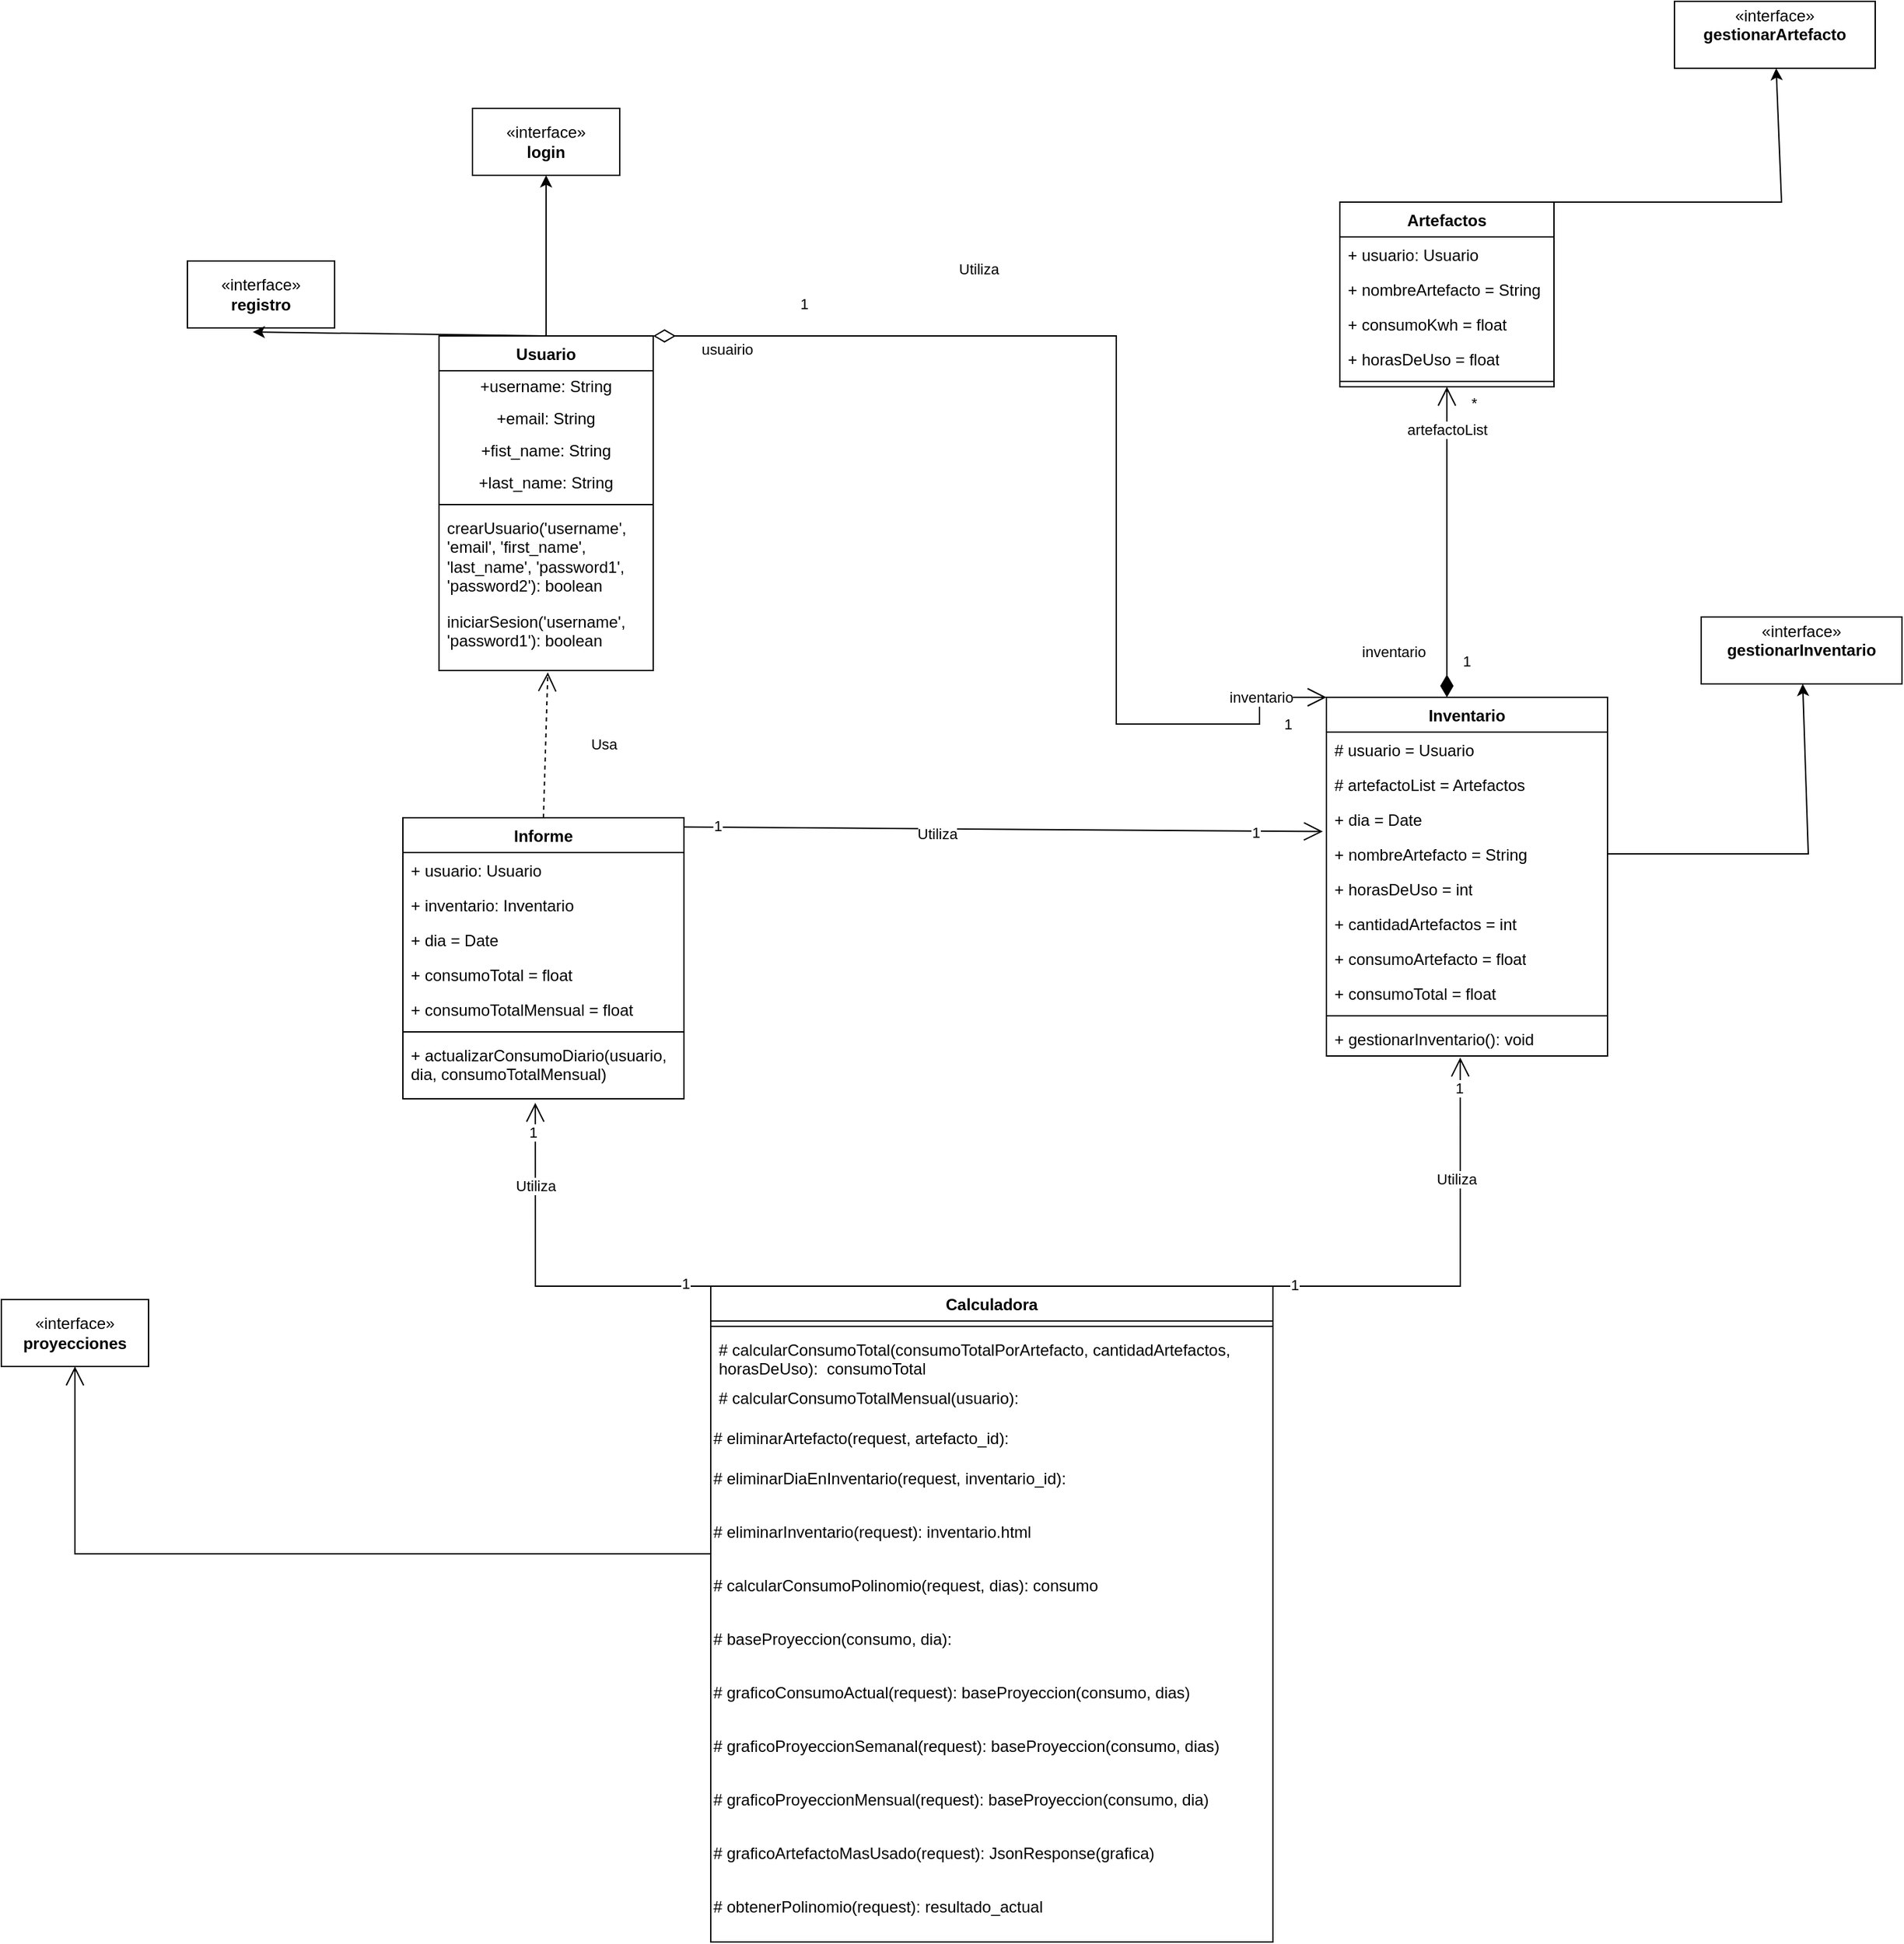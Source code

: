 <mxfile version="22.1.7" type="github">
  <diagram id="C5RBs43oDa-KdzZeNtuy" name="Page-1">
    <mxGraphModel dx="1406" dy="1884" grid="1" gridSize="10" guides="1" tooltips="1" connect="1" arrows="1" fold="1" page="1" pageScale="1" pageWidth="827" pageHeight="1169" math="0" shadow="0">
      <root>
        <mxCell id="WIyWlLk6GJQsqaUBKTNV-0" />
        <mxCell id="WIyWlLk6GJQsqaUBKTNV-1" parent="WIyWlLk6GJQsqaUBKTNV-0" />
        <mxCell id="BuklExtv01inBHuh72od-7" value="Usuario" style="swimlane;fontStyle=1;align=center;verticalAlign=top;childLayout=stackLayout;horizontal=1;startSize=26;horizontalStack=0;resizeParent=1;resizeParentMax=0;resizeLast=0;collapsible=1;marginBottom=0;whiteSpace=wrap;html=1;" parent="WIyWlLk6GJQsqaUBKTNV-1" vertex="1">
          <mxGeometry x="547" y="-670" width="160" height="250" as="geometry">
            <mxRectangle x="547" y="-670" width="90" height="30" as="alternateBounds" />
          </mxGeometry>
        </mxCell>
        <mxCell id="BuklExtv01inBHuh72od-1" value="+username: String" style="text;html=1;strokeColor=none;fillColor=none;align=center;verticalAlign=middle;spacingLeft=4;spacingRight=4;overflow=hidden;rotatable=0;points=[[0,0.5],[1,0.5]];portConstraint=eastwest;whiteSpace=wrap;" parent="BuklExtv01inBHuh72od-7" vertex="1">
          <mxGeometry y="26" width="160" height="24" as="geometry" />
        </mxCell>
        <mxCell id="BuklExtv01inBHuh72od-3" value="+email: String" style="text;html=1;strokeColor=none;fillColor=none;align=center;verticalAlign=middle;spacingLeft=4;spacingRight=4;overflow=hidden;rotatable=0;points=[[0,0.5],[1,0.5]];portConstraint=eastwest;whiteSpace=wrap;" parent="BuklExtv01inBHuh72od-7" vertex="1">
          <mxGeometry y="50" width="160" height="24" as="geometry" />
        </mxCell>
        <mxCell id="BuklExtv01inBHuh72od-4" value="+fist_name: String" style="text;html=1;strokeColor=none;fillColor=none;align=center;verticalAlign=middle;spacingLeft=4;spacingRight=4;overflow=hidden;rotatable=0;points=[[0,0.5],[1,0.5]];portConstraint=eastwest;whiteSpace=wrap;" parent="BuklExtv01inBHuh72od-7" vertex="1">
          <mxGeometry y="74" width="160" height="24" as="geometry" />
        </mxCell>
        <mxCell id="BuklExtv01inBHuh72od-5" value="+last_name: String" style="text;html=1;strokeColor=none;fillColor=none;align=center;verticalAlign=middle;spacingLeft=4;spacingRight=4;overflow=hidden;rotatable=0;points=[[0,0.5],[1,0.5]];portConstraint=eastwest;whiteSpace=wrap;" parent="BuklExtv01inBHuh72od-7" vertex="1">
          <mxGeometry y="98" width="160" height="24" as="geometry" />
        </mxCell>
        <mxCell id="BuklExtv01inBHuh72od-9" value="" style="line;strokeWidth=1;fillColor=none;align=left;verticalAlign=middle;spacingTop=-1;spacingLeft=3;spacingRight=3;rotatable=0;labelPosition=right;points=[];portConstraint=eastwest;strokeColor=inherit;" parent="BuklExtv01inBHuh72od-7" vertex="1">
          <mxGeometry y="122" width="160" height="8" as="geometry" />
        </mxCell>
        <mxCell id="BuklExtv01inBHuh72od-10" value="crearUsuario(&#39;username&#39;, &#39;email&#39;, &#39;first_name&#39;, &#39;last_name&#39;, &#39;password1&#39;, &#39;password2&#39;): boolean" style="text;strokeColor=none;fillColor=none;align=left;verticalAlign=top;spacingLeft=4;spacingRight=4;overflow=hidden;rotatable=0;points=[[0,0.5],[1,0.5]];portConstraint=eastwest;whiteSpace=wrap;html=1;" parent="BuklExtv01inBHuh72od-7" vertex="1">
          <mxGeometry y="130" width="160" height="70" as="geometry" />
        </mxCell>
        <mxCell id="BuklExtv01inBHuh72od-11" value="iniciarSesion(&#39;username&#39;, &#39;password1&#39;): boolean" style="text;strokeColor=none;fillColor=none;align=left;verticalAlign=top;spacingLeft=4;spacingRight=4;overflow=hidden;rotatable=0;points=[[0,0.5],[1,0.5]];portConstraint=eastwest;whiteSpace=wrap;html=1;" parent="BuklExtv01inBHuh72od-7" vertex="1">
          <mxGeometry y="200" width="160" height="50" as="geometry" />
        </mxCell>
        <mxCell id="BuklExtv01inBHuh72od-13" value="Inventario" style="swimlane;fontStyle=1;align=center;verticalAlign=top;childLayout=stackLayout;horizontal=1;startSize=26;horizontalStack=0;resizeParent=1;resizeParentMax=0;resizeLast=0;collapsible=1;marginBottom=0;whiteSpace=wrap;html=1;" parent="WIyWlLk6GJQsqaUBKTNV-1" vertex="1">
          <mxGeometry x="1210" y="-400" width="210" height="268" as="geometry">
            <mxRectangle x="1210" y="-400" width="100" height="30" as="alternateBounds" />
          </mxGeometry>
        </mxCell>
        <mxCell id="BuklExtv01inBHuh72od-14" value="# usuario = Usuario" style="text;strokeColor=none;fillColor=none;align=left;verticalAlign=top;spacingLeft=4;spacingRight=4;overflow=hidden;rotatable=0;points=[[0,0.5],[1,0.5]];portConstraint=eastwest;whiteSpace=wrap;html=1;" parent="BuklExtv01inBHuh72od-13" vertex="1">
          <mxGeometry y="26" width="210" height="26" as="geometry" />
        </mxCell>
        <mxCell id="BuklExtv01inBHuh72od-36" value="# artefactoList = Artefactos" style="text;strokeColor=none;fillColor=none;align=left;verticalAlign=top;spacingLeft=4;spacingRight=4;overflow=hidden;rotatable=0;points=[[0,0.5],[1,0.5]];portConstraint=eastwest;whiteSpace=wrap;html=1;" parent="BuklExtv01inBHuh72od-13" vertex="1">
          <mxGeometry y="52" width="210" height="26" as="geometry" />
        </mxCell>
        <mxCell id="BuklExtv01inBHuh72od-17" value="+ dia = Date" style="text;strokeColor=none;fillColor=none;align=left;verticalAlign=top;spacingLeft=4;spacingRight=4;overflow=hidden;rotatable=0;points=[[0,0.5],[1,0.5]];portConstraint=eastwest;whiteSpace=wrap;html=1;" parent="BuklExtv01inBHuh72od-13" vertex="1">
          <mxGeometry y="78" width="210" height="26" as="geometry" />
        </mxCell>
        <mxCell id="BuklExtv01inBHuh72od-18" value="+ nombreArtefacto = String" style="text;strokeColor=none;fillColor=none;align=left;verticalAlign=top;spacingLeft=4;spacingRight=4;overflow=hidden;rotatable=0;points=[[0,0.5],[1,0.5]];portConstraint=eastwest;whiteSpace=wrap;html=1;" parent="BuklExtv01inBHuh72od-13" vertex="1">
          <mxGeometry y="104" width="210" height="26" as="geometry" />
        </mxCell>
        <mxCell id="BuklExtv01inBHuh72od-19" value="+ horasDeUso = int" style="text;strokeColor=none;fillColor=none;align=left;verticalAlign=top;spacingLeft=4;spacingRight=4;overflow=hidden;rotatable=0;points=[[0,0.5],[1,0.5]];portConstraint=eastwest;whiteSpace=wrap;html=1;" parent="BuklExtv01inBHuh72od-13" vertex="1">
          <mxGeometry y="130" width="210" height="26" as="geometry" />
        </mxCell>
        <mxCell id="BuklExtv01inBHuh72od-20" value="+ cantidadArtefactos = int" style="text;strokeColor=none;fillColor=none;align=left;verticalAlign=top;spacingLeft=4;spacingRight=4;overflow=hidden;rotatable=0;points=[[0,0.5],[1,0.5]];portConstraint=eastwest;whiteSpace=wrap;html=1;" parent="BuklExtv01inBHuh72od-13" vertex="1">
          <mxGeometry y="156" width="210" height="26" as="geometry" />
        </mxCell>
        <mxCell id="BuklExtv01inBHuh72od-21" value="+&amp;nbsp;consumoArtefacto&amp;nbsp;&lt;span style=&quot;background-color: initial;&quot;&gt;= float&lt;/span&gt;" style="text;strokeColor=none;fillColor=none;align=left;verticalAlign=top;spacingLeft=4;spacingRight=4;overflow=hidden;rotatable=0;points=[[0,0.5],[1,0.5]];portConstraint=eastwest;whiteSpace=wrap;html=1;" parent="BuklExtv01inBHuh72od-13" vertex="1">
          <mxGeometry y="182" width="210" height="26" as="geometry" />
        </mxCell>
        <mxCell id="BuklExtv01inBHuh72od-22" value="+ consumoTotal = float" style="text;strokeColor=none;fillColor=none;align=left;verticalAlign=top;spacingLeft=4;spacingRight=4;overflow=hidden;rotatable=0;points=[[0,0.5],[1,0.5]];portConstraint=eastwest;whiteSpace=wrap;html=1;" parent="BuklExtv01inBHuh72od-13" vertex="1">
          <mxGeometry y="208" width="210" height="26" as="geometry" />
        </mxCell>
        <mxCell id="BuklExtv01inBHuh72od-15" value="" style="line;strokeWidth=1;fillColor=none;align=left;verticalAlign=middle;spacingTop=-1;spacingLeft=3;spacingRight=3;rotatable=0;labelPosition=right;points=[];portConstraint=eastwest;strokeColor=inherit;" parent="BuklExtv01inBHuh72od-13" vertex="1">
          <mxGeometry y="234" width="210" height="8" as="geometry" />
        </mxCell>
        <mxCell id="BuklExtv01inBHuh72od-26" value="+ gestionarInventario(): void" style="text;strokeColor=none;fillColor=none;align=left;verticalAlign=top;spacingLeft=4;spacingRight=4;overflow=hidden;rotatable=0;points=[[0,0.5],[1,0.5]];portConstraint=eastwest;whiteSpace=wrap;html=1;" parent="BuklExtv01inBHuh72od-13" vertex="1">
          <mxGeometry y="242" width="210" height="26" as="geometry" />
        </mxCell>
        <mxCell id="BuklExtv01inBHuh72od-32" value="Informe" style="swimlane;fontStyle=1;align=center;verticalAlign=top;childLayout=stackLayout;horizontal=1;startSize=26;horizontalStack=0;resizeParent=1;resizeParentMax=0;resizeLast=0;collapsible=1;marginBottom=0;whiteSpace=wrap;html=1;" parent="WIyWlLk6GJQsqaUBKTNV-1" vertex="1">
          <mxGeometry x="520" y="-310" width="210" height="210" as="geometry">
            <mxRectangle x="890" y="-80" width="80" height="30" as="alternateBounds" />
          </mxGeometry>
        </mxCell>
        <mxCell id="BuklExtv01inBHuh72od-42" value="+ usuario: Usuario" style="text;strokeColor=none;fillColor=none;align=left;verticalAlign=top;spacingLeft=4;spacingRight=4;overflow=hidden;rotatable=0;points=[[0,0.5],[1,0.5]];portConstraint=eastwest;whiteSpace=wrap;html=1;" parent="BuklExtv01inBHuh72od-32" vertex="1">
          <mxGeometry y="26" width="210" height="26" as="geometry" />
        </mxCell>
        <mxCell id="BuklExtv01inBHuh72od-43" value="+ inventario: Inventario" style="text;strokeColor=none;fillColor=none;align=left;verticalAlign=top;spacingLeft=4;spacingRight=4;overflow=hidden;rotatable=0;points=[[0,0.5],[1,0.5]];portConstraint=eastwest;whiteSpace=wrap;html=1;" parent="BuklExtv01inBHuh72od-32" vertex="1">
          <mxGeometry y="52" width="210" height="26" as="geometry" />
        </mxCell>
        <mxCell id="BuklExtv01inBHuh72od-45" value="+ dia = Date" style="text;strokeColor=none;fillColor=none;align=left;verticalAlign=top;spacingLeft=4;spacingRight=4;overflow=hidden;rotatable=0;points=[[0,0.5],[1,0.5]];portConstraint=eastwest;whiteSpace=wrap;html=1;" parent="BuklExtv01inBHuh72od-32" vertex="1">
          <mxGeometry y="78" width="210" height="26" as="geometry" />
        </mxCell>
        <mxCell id="BuklExtv01inBHuh72od-46" value="+ consumoTotal = float" style="text;strokeColor=none;fillColor=none;align=left;verticalAlign=top;spacingLeft=4;spacingRight=4;overflow=hidden;rotatable=0;points=[[0,0.5],[1,0.5]];portConstraint=eastwest;whiteSpace=wrap;html=1;" parent="BuklExtv01inBHuh72od-32" vertex="1">
          <mxGeometry y="104" width="210" height="26" as="geometry" />
        </mxCell>
        <mxCell id="BuklExtv01inBHuh72od-54" value="+ consumoTotalMensual = float" style="text;strokeColor=none;fillColor=none;align=left;verticalAlign=top;spacingLeft=4;spacingRight=4;overflow=hidden;rotatable=0;points=[[0,0.5],[1,0.5]];portConstraint=eastwest;whiteSpace=wrap;html=1;" parent="BuklExtv01inBHuh72od-32" vertex="1">
          <mxGeometry y="130" width="210" height="26" as="geometry" />
        </mxCell>
        <mxCell id="BuklExtv01inBHuh72od-34" value="" style="line;strokeWidth=1;fillColor=none;align=left;verticalAlign=middle;spacingTop=-1;spacingLeft=3;spacingRight=3;rotatable=0;labelPosition=right;points=[];portConstraint=eastwest;strokeColor=inherit;" parent="BuklExtv01inBHuh72od-32" vertex="1">
          <mxGeometry y="156" width="210" height="8" as="geometry" />
        </mxCell>
        <mxCell id="BuklExtv01inBHuh72od-35" value="+ actualizarConsumoDiario(usuario, dia, consumoTotalMensual)" style="text;strokeColor=none;fillColor=none;align=left;verticalAlign=top;spacingLeft=4;spacingRight=4;overflow=hidden;rotatable=0;points=[[0,0.5],[1,0.5]];portConstraint=eastwest;whiteSpace=wrap;html=1;" parent="BuklExtv01inBHuh72od-32" vertex="1">
          <mxGeometry y="164" width="210" height="46" as="geometry" />
        </mxCell>
        <mxCell id="BuklExtv01inBHuh72od-56" value="Calculadora" style="swimlane;fontStyle=1;align=center;verticalAlign=top;childLayout=stackLayout;horizontal=1;startSize=26;horizontalStack=0;resizeParent=1;resizeParentMax=0;resizeLast=0;collapsible=1;marginBottom=0;whiteSpace=wrap;html=1;" parent="WIyWlLk6GJQsqaUBKTNV-1" vertex="1">
          <mxGeometry x="750" y="40" width="420" height="490" as="geometry" />
        </mxCell>
        <mxCell id="BuklExtv01inBHuh72od-58" value="" style="line;strokeWidth=1;fillColor=none;align=left;verticalAlign=middle;spacingTop=-1;spacingLeft=3;spacingRight=3;rotatable=0;labelPosition=right;points=[];portConstraint=eastwest;strokeColor=inherit;" parent="BuklExtv01inBHuh72od-56" vertex="1">
          <mxGeometry y="26" width="420" height="8" as="geometry" />
        </mxCell>
        <mxCell id="BuklExtv01inBHuh72od-59" value="# calcularConsumoTotal(consumoTotalPorArtefacto, cantidadArtefactos, horasDeUso):&amp;nbsp; consumoTotal" style="text;strokeColor=none;fillColor=none;align=left;verticalAlign=top;spacingLeft=4;spacingRight=4;overflow=hidden;rotatable=0;points=[[0,0.5],[1,0.5]];portConstraint=eastwest;whiteSpace=wrap;html=1;" parent="BuklExtv01inBHuh72od-56" vertex="1">
          <mxGeometry y="34" width="420" height="36" as="geometry" />
        </mxCell>
        <mxCell id="BuklExtv01inBHuh72od-62" value="# calcularConsumoTotalMensual(usuario):" style="text;strokeColor=none;fillColor=none;align=left;verticalAlign=top;spacingLeft=4;spacingRight=4;overflow=hidden;rotatable=0;points=[[0,0.5],[1,0.5]];portConstraint=eastwest;whiteSpace=wrap;html=1;" parent="BuklExtv01inBHuh72od-56" vertex="1">
          <mxGeometry y="70" width="420" height="30" as="geometry" />
        </mxCell>
        <mxCell id="BuklExtv01inBHuh72od-63" value="# eliminarArtefacto(request, artefacto_id):" style="text;whiteSpace=wrap;" parent="BuklExtv01inBHuh72od-56" vertex="1">
          <mxGeometry y="100" width="420" height="30" as="geometry" />
        </mxCell>
        <mxCell id="BuklExtv01inBHuh72od-64" value="# eliminarDiaEnInventario(request, inventario_id):" style="text;whiteSpace=wrap;" parent="BuklExtv01inBHuh72od-56" vertex="1">
          <mxGeometry y="130" width="420" height="40" as="geometry" />
        </mxCell>
        <mxCell id="BuklExtv01inBHuh72od-66" value="# eliminarInventario(request): inventario.html" style="text;whiteSpace=wrap;" parent="BuklExtv01inBHuh72od-56" vertex="1">
          <mxGeometry y="170" width="420" height="40" as="geometry" />
        </mxCell>
        <mxCell id="BuklExtv01inBHuh72od-67" value="# calcularConsumoPolinomio(request, dias): consumo" style="text;whiteSpace=wrap;" parent="BuklExtv01inBHuh72od-56" vertex="1">
          <mxGeometry y="210" width="420" height="40" as="geometry" />
        </mxCell>
        <mxCell id="BuklExtv01inBHuh72od-74" value="# baseProyeccion(consumo, dia):" style="text;whiteSpace=wrap;" parent="BuklExtv01inBHuh72od-56" vertex="1">
          <mxGeometry y="250" width="420" height="40" as="geometry" />
        </mxCell>
        <mxCell id="BuklExtv01inBHuh72od-68" value="# graficoConsumoActual(request): baseProyeccion(consumo, dias)" style="text;whiteSpace=wrap;" parent="BuklExtv01inBHuh72od-56" vertex="1">
          <mxGeometry y="290" width="420" height="40" as="geometry" />
        </mxCell>
        <mxCell id="BuklExtv01inBHuh72od-69" value="# graficoProyeccionSemanal(request): baseProyeccion(consumo, dias)" style="text;whiteSpace=wrap;" parent="BuklExtv01inBHuh72od-56" vertex="1">
          <mxGeometry y="330" width="420" height="40" as="geometry" />
        </mxCell>
        <mxCell id="BuklExtv01inBHuh72od-70" value="# graficoProyeccionMensual(request): baseProyeccion(consumo, dia)" style="text;whiteSpace=wrap;" parent="BuklExtv01inBHuh72od-56" vertex="1">
          <mxGeometry y="370" width="420" height="40" as="geometry" />
        </mxCell>
        <mxCell id="BuklExtv01inBHuh72od-73" value="# graficoArtefactoMasUsado(request): JsonResponse(grafica)" style="text;whiteSpace=wrap;" parent="BuklExtv01inBHuh72od-56" vertex="1">
          <mxGeometry y="410" width="420" height="40" as="geometry" />
        </mxCell>
        <mxCell id="BuklExtv01inBHuh72od-75" value="# obtenerPolinomio(request): resultado_actual" style="text;whiteSpace=wrap;" parent="BuklExtv01inBHuh72od-56" vertex="1">
          <mxGeometry y="450" width="420" height="40" as="geometry" />
        </mxCell>
        <mxCell id="BuklExtv01inBHuh72od-76" value="«interface»&lt;br&gt;&lt;b&gt;registro&lt;br&gt;&lt;/b&gt;" style="html=1;whiteSpace=wrap;" parent="WIyWlLk6GJQsqaUBKTNV-1" vertex="1">
          <mxGeometry x="359" y="-726" width="110" height="50" as="geometry" />
        </mxCell>
        <mxCell id="BuklExtv01inBHuh72od-77" value="«interface»&lt;br&gt;&lt;b&gt;login&lt;/b&gt;" style="html=1;whiteSpace=wrap;" parent="WIyWlLk6GJQsqaUBKTNV-1" vertex="1">
          <mxGeometry x="572" y="-840" width="110" height="50" as="geometry" />
        </mxCell>
        <mxCell id="BuklExtv01inBHuh72od-78" value="«interface»&lt;br&gt;&lt;b&gt;gestionarInventario&lt;br&gt;&lt;br&gt;&lt;/b&gt;" style="html=1;whiteSpace=wrap;" parent="WIyWlLk6GJQsqaUBKTNV-1" vertex="1">
          <mxGeometry x="1490" y="-460" width="150" height="50" as="geometry" />
        </mxCell>
        <mxCell id="BuklExtv01inBHuh72od-79" value="" style="endArrow=classic;html=1;rounded=0;exitX=0.5;exitY=0;exitDx=0;exitDy=0;entryX=0.444;entryY=1.061;entryDx=0;entryDy=0;entryPerimeter=0;" parent="WIyWlLk6GJQsqaUBKTNV-1" source="BuklExtv01inBHuh72od-7" target="BuklExtv01inBHuh72od-76" edge="1">
          <mxGeometry width="50" height="50" relative="1" as="geometry">
            <mxPoint x="717" y="-600" as="sourcePoint" />
            <mxPoint x="767" y="-650" as="targetPoint" />
          </mxGeometry>
        </mxCell>
        <mxCell id="BuklExtv01inBHuh72od-80" value="" style="endArrow=classic;html=1;rounded=0;exitX=0.5;exitY=0;exitDx=0;exitDy=0;entryX=0.5;entryY=1;entryDx=0;entryDy=0;" parent="WIyWlLk6GJQsqaUBKTNV-1" source="BuklExtv01inBHuh72od-7" target="BuklExtv01inBHuh72od-77" edge="1">
          <mxGeometry width="50" height="50" relative="1" as="geometry">
            <mxPoint x="612" y="-650" as="sourcePoint" />
            <mxPoint x="466" y="-767" as="targetPoint" />
          </mxGeometry>
        </mxCell>
        <mxCell id="BuklExtv01inBHuh72od-81" value="" style="endArrow=classic;html=1;rounded=0;exitX=1;exitY=0.5;exitDx=0;exitDy=0;" parent="WIyWlLk6GJQsqaUBKTNV-1" source="BuklExtv01inBHuh72od-18" target="BuklExtv01inBHuh72od-78" edge="1">
          <mxGeometry width="50" height="50" relative="1" as="geometry">
            <mxPoint x="740" y="-720" as="sourcePoint" />
            <mxPoint x="476" y="-757" as="targetPoint" />
            <Array as="points">
              <mxPoint x="1570" y="-283" />
            </Array>
          </mxGeometry>
        </mxCell>
        <mxCell id="BuklExtv01inBHuh72od-83" value="1" style="endArrow=open;html=1;endSize=12;startArrow=diamondThin;startSize=14;startFill=0;edgeStyle=orthogonalEdgeStyle;align=left;verticalAlign=bottom;rounded=0;entryX=0;entryY=0;entryDx=0;entryDy=0;" parent="WIyWlLk6GJQsqaUBKTNV-1" source="BuklExtv01inBHuh72od-7" target="BuklExtv01inBHuh72od-13" edge="1">
          <mxGeometry x="-0.735" y="15" relative="1" as="geometry">
            <mxPoint x="710" y="-660" as="sourcePoint" />
            <mxPoint x="1223" y="-281" as="targetPoint" />
            <Array as="points">
              <mxPoint x="1053" y="-670" />
              <mxPoint x="1053" y="-380" />
              <mxPoint x="1160" y="-380" />
              <mxPoint x="1160" y="-400" />
            </Array>
            <mxPoint as="offset" />
          </mxGeometry>
        </mxCell>
        <mxCell id="BuklExtv01inBHuh72od-85" value="1" style="edgeLabel;html=1;align=center;verticalAlign=middle;resizable=0;points=[];" parent="BuklExtv01inBHuh72od-83" vertex="1" connectable="0">
          <mxGeometry x="0.754" y="-1" relative="1" as="geometry">
            <mxPoint x="51" y="-1" as="offset" />
          </mxGeometry>
        </mxCell>
        <mxCell id="BuklExtv01inBHuh72od-86" value="Utiliza" style="edgeLabel;html=1;align=center;verticalAlign=middle;resizable=0;points=[];" parent="BuklExtv01inBHuh72od-83" vertex="1" connectable="0">
          <mxGeometry x="0.075" y="-1" relative="1" as="geometry">
            <mxPoint x="-102" y="-141" as="offset" />
          </mxGeometry>
        </mxCell>
        <mxCell id="BuklExtv01inBHuh72od-107" value="inventario" style="edgeLabel;html=1;align=center;verticalAlign=middle;resizable=0;points=[];" parent="BuklExtv01inBHuh72od-83" vertex="1" connectable="0">
          <mxGeometry x="0.917" relative="1" as="geometry">
            <mxPoint x="-16" as="offset" />
          </mxGeometry>
        </mxCell>
        <mxCell id="BuklExtv01inBHuh72od-108" value="usuairio" style="edgeLabel;html=1;align=center;verticalAlign=middle;resizable=0;points=[];" parent="BuklExtv01inBHuh72od-83" vertex="1" connectable="0">
          <mxGeometry x="-0.898" y="-1" relative="1" as="geometry">
            <mxPoint x="13" y="9" as="offset" />
          </mxGeometry>
        </mxCell>
        <mxCell id="BuklExtv01inBHuh72od-93" value="Artefactos" style="swimlane;fontStyle=1;align=center;verticalAlign=top;childLayout=stackLayout;horizontal=1;startSize=26;horizontalStack=0;resizeParent=1;resizeParentMax=0;resizeLast=0;collapsible=1;marginBottom=0;whiteSpace=wrap;html=1;" parent="WIyWlLk6GJQsqaUBKTNV-1" vertex="1">
          <mxGeometry x="1220" y="-770" width="160" height="138" as="geometry">
            <mxRectangle x="1220" y="-770" width="100" height="30" as="alternateBounds" />
          </mxGeometry>
        </mxCell>
        <mxCell id="BuklExtv01inBHuh72od-94" value="+ usuario: Usuario" style="text;strokeColor=none;fillColor=none;align=left;verticalAlign=top;spacingLeft=4;spacingRight=4;overflow=hidden;rotatable=0;points=[[0,0.5],[1,0.5]];portConstraint=eastwest;whiteSpace=wrap;html=1;" parent="BuklExtv01inBHuh72od-93" vertex="1">
          <mxGeometry y="26" width="160" height="26" as="geometry" />
        </mxCell>
        <mxCell id="BuklExtv01inBHuh72od-95" value="+ nombreArtefacto = String" style="text;strokeColor=none;fillColor=none;align=left;verticalAlign=top;spacingLeft=4;spacingRight=4;overflow=hidden;rotatable=0;points=[[0,0.5],[1,0.5]];portConstraint=eastwest;whiteSpace=wrap;html=1;" parent="BuklExtv01inBHuh72od-93" vertex="1">
          <mxGeometry y="52" width="160" height="26" as="geometry" />
        </mxCell>
        <mxCell id="BuklExtv01inBHuh72od-96" value="+ consumoKwh = float" style="text;strokeColor=none;fillColor=none;align=left;verticalAlign=top;spacingLeft=4;spacingRight=4;overflow=hidden;rotatable=0;points=[[0,0.5],[1,0.5]];portConstraint=eastwest;whiteSpace=wrap;html=1;" parent="BuklExtv01inBHuh72od-93" vertex="1">
          <mxGeometry y="78" width="160" height="26" as="geometry" />
        </mxCell>
        <mxCell id="BuklExtv01inBHuh72od-97" value="+ horasDeUso = float" style="text;strokeColor=none;fillColor=none;align=left;verticalAlign=top;spacingLeft=4;spacingRight=4;overflow=hidden;rotatable=0;points=[[0,0.5],[1,0.5]];portConstraint=eastwest;whiteSpace=wrap;html=1;" parent="BuklExtv01inBHuh72od-93" vertex="1">
          <mxGeometry y="104" width="160" height="26" as="geometry" />
        </mxCell>
        <mxCell id="BuklExtv01inBHuh72od-98" value="" style="line;strokeWidth=1;fillColor=none;align=left;verticalAlign=middle;spacingTop=-1;spacingLeft=3;spacingRight=3;rotatable=0;labelPosition=right;points=[];portConstraint=eastwest;strokeColor=inherit;" parent="BuklExtv01inBHuh72od-93" vertex="1">
          <mxGeometry y="130" width="160" height="8" as="geometry" />
        </mxCell>
        <mxCell id="BuklExtv01inBHuh72od-99" value="1" style="endArrow=open;html=1;endSize=12;startArrow=diamondThin;startSize=14;startFill=1;edgeStyle=orthogonalEdgeStyle;align=left;verticalAlign=bottom;rounded=0;entryX=0.5;entryY=1;entryDx=0;entryDy=0;" parent="WIyWlLk6GJQsqaUBKTNV-1" source="BuklExtv01inBHuh72od-13" target="BuklExtv01inBHuh72od-93" edge="1">
          <mxGeometry x="-0.84" y="-10" relative="1" as="geometry">
            <mxPoint x="1100" y="-430" as="sourcePoint" />
            <mxPoint x="1290" y="-640" as="targetPoint" />
            <Array as="points">
              <mxPoint x="1300" y="-460" />
              <mxPoint x="1300" y="-460" />
            </Array>
            <mxPoint as="offset" />
          </mxGeometry>
        </mxCell>
        <mxCell id="BuklExtv01inBHuh72od-100" value="*&lt;br&gt;" style="edgeLabel;html=1;align=center;verticalAlign=middle;resizable=0;points=[];" parent="BuklExtv01inBHuh72od-99" vertex="1" connectable="0">
          <mxGeometry x="0.41" relative="1" as="geometry">
            <mxPoint x="20" y="-57" as="offset" />
          </mxGeometry>
        </mxCell>
        <mxCell id="BuklExtv01inBHuh72od-101" value="artefactoList" style="edgeLabel;html=1;align=center;verticalAlign=middle;resizable=0;points=[];" parent="BuklExtv01inBHuh72od-99" vertex="1" connectable="0">
          <mxGeometry x="0.288" y="-1" relative="1" as="geometry">
            <mxPoint x="-1" y="-51" as="offset" />
          </mxGeometry>
        </mxCell>
        <mxCell id="BuklExtv01inBHuh72od-102" value="inventario" style="edgeLabel;html=1;align=center;verticalAlign=middle;resizable=0;points=[];" parent="BuklExtv01inBHuh72od-99" vertex="1" connectable="0">
          <mxGeometry x="-0.571" y="-1" relative="1" as="geometry">
            <mxPoint x="-41" y="16" as="offset" />
          </mxGeometry>
        </mxCell>
        <mxCell id="BuklExtv01inBHuh72od-109" value="Usa" style="endArrow=open;endSize=12;dashed=1;html=1;rounded=0;exitX=0.5;exitY=0;exitDx=0;exitDy=0;entryX=0.508;entryY=1.028;entryDx=0;entryDy=0;entryPerimeter=0;" parent="WIyWlLk6GJQsqaUBKTNV-1" source="BuklExtv01inBHuh72od-32" target="BuklExtv01inBHuh72od-11" edge="1">
          <mxGeometry x="0.043" y="-43" width="160" relative="1" as="geometry">
            <mxPoint x="740" y="-330" as="sourcePoint" />
            <mxPoint x="900" y="-330" as="targetPoint" />
            <mxPoint as="offset" />
          </mxGeometry>
        </mxCell>
        <mxCell id="BuklExtv01inBHuh72od-114" value="" style="endArrow=open;endFill=1;endSize=12;html=1;rounded=0;exitX=1.002;exitY=0.033;exitDx=0;exitDy=0;exitPerimeter=0;entryX=-0.013;entryY=0.857;entryDx=0;entryDy=0;entryPerimeter=0;" parent="WIyWlLk6GJQsqaUBKTNV-1" source="BuklExtv01inBHuh72od-32" target="BuklExtv01inBHuh72od-17" edge="1">
          <mxGeometry width="160" relative="1" as="geometry">
            <mxPoint x="740" y="-250" as="sourcePoint" />
            <mxPoint x="900" y="-250" as="targetPoint" />
          </mxGeometry>
        </mxCell>
        <mxCell id="BuklExtv01inBHuh72od-115" value="Utiliza" style="edgeLabel;html=1;align=center;verticalAlign=middle;resizable=0;points=[];" parent="BuklExtv01inBHuh72od-114" vertex="1" connectable="0">
          <mxGeometry x="-0.212" y="-3" relative="1" as="geometry">
            <mxPoint as="offset" />
          </mxGeometry>
        </mxCell>
        <mxCell id="BuklExtv01inBHuh72od-116" value="1" style="edgeLabel;html=1;align=center;verticalAlign=middle;resizable=0;points=[];" parent="BuklExtv01inBHuh72od-114" vertex="1" connectable="0">
          <mxGeometry x="-0.897" y="1" relative="1" as="geometry">
            <mxPoint as="offset" />
          </mxGeometry>
        </mxCell>
        <mxCell id="BuklExtv01inBHuh72od-117" value="1&lt;br&gt;" style="edgeLabel;html=1;align=center;verticalAlign=middle;resizable=0;points=[];" parent="BuklExtv01inBHuh72od-114" vertex="1" connectable="0">
          <mxGeometry x="0.788" y="-1" relative="1" as="geometry">
            <mxPoint as="offset" />
          </mxGeometry>
        </mxCell>
        <mxCell id="BuklExtv01inBHuh72od-118" value="" style="endArrow=open;endFill=1;endSize=12;html=1;rounded=0;exitX=0;exitY=0;exitDx=0;exitDy=0;entryX=0.471;entryY=1.066;entryDx=0;entryDy=0;entryPerimeter=0;" parent="WIyWlLk6GJQsqaUBKTNV-1" source="BuklExtv01inBHuh72od-56" target="BuklExtv01inBHuh72od-35" edge="1">
          <mxGeometry width="160" relative="1" as="geometry">
            <mxPoint x="740" y="-90" as="sourcePoint" />
            <mxPoint x="900" y="-90" as="targetPoint" />
            <Array as="points">
              <mxPoint x="619" y="40" />
            </Array>
          </mxGeometry>
        </mxCell>
        <mxCell id="BuklExtv01inBHuh72od-119" value="Utiliza" style="edgeLabel;html=1;align=center;verticalAlign=middle;resizable=0;points=[];" parent="BuklExtv01inBHuh72od-118" vertex="1" connectable="0">
          <mxGeometry x="0.536" relative="1" as="geometry">
            <mxPoint as="offset" />
          </mxGeometry>
        </mxCell>
        <mxCell id="BuklExtv01inBHuh72od-120" value="1" style="edgeLabel;html=1;align=center;verticalAlign=middle;resizable=0;points=[];" parent="BuklExtv01inBHuh72od-118" vertex="1" connectable="0">
          <mxGeometry x="0.839" y="2" relative="1" as="geometry">
            <mxPoint as="offset" />
          </mxGeometry>
        </mxCell>
        <mxCell id="BuklExtv01inBHuh72od-121" value="1" style="edgeLabel;html=1;align=center;verticalAlign=middle;resizable=0;points=[];" parent="BuklExtv01inBHuh72od-118" vertex="1" connectable="0">
          <mxGeometry x="-0.854" y="-2" relative="1" as="geometry">
            <mxPoint as="offset" />
          </mxGeometry>
        </mxCell>
        <mxCell id="BuklExtv01inBHuh72od-122" value="" style="endArrow=open;endFill=1;endSize=12;html=1;rounded=0;exitX=1;exitY=0;exitDx=0;exitDy=0;entryX=0.476;entryY=1.045;entryDx=0;entryDy=0;entryPerimeter=0;" parent="WIyWlLk6GJQsqaUBKTNV-1" source="BuklExtv01inBHuh72od-56" target="BuklExtv01inBHuh72od-26" edge="1">
          <mxGeometry width="160" relative="1" as="geometry">
            <mxPoint x="1100" y="-60" as="sourcePoint" />
            <mxPoint x="1260" y="-60" as="targetPoint" />
            <Array as="points">
              <mxPoint x="1310" y="40" />
            </Array>
          </mxGeometry>
        </mxCell>
        <mxCell id="BuklExtv01inBHuh72od-123" value="1" style="edgeLabel;html=1;align=center;verticalAlign=middle;resizable=0;points=[];" parent="BuklExtv01inBHuh72od-122" vertex="1" connectable="0">
          <mxGeometry x="0.854" y="1" relative="1" as="geometry">
            <mxPoint as="offset" />
          </mxGeometry>
        </mxCell>
        <mxCell id="BuklExtv01inBHuh72od-124" value="1" style="edgeLabel;html=1;align=center;verticalAlign=middle;resizable=0;points=[];" parent="BuklExtv01inBHuh72od-122" vertex="1" connectable="0">
          <mxGeometry x="-0.898" y="1" relative="1" as="geometry">
            <mxPoint as="offset" />
          </mxGeometry>
        </mxCell>
        <mxCell id="BuklExtv01inBHuh72od-125" value="Utiliza" style="edgeLabel;html=1;align=center;verticalAlign=middle;resizable=0;points=[];" parent="BuklExtv01inBHuh72od-122" vertex="1" connectable="0">
          <mxGeometry x="0.414" y="3" relative="1" as="geometry">
            <mxPoint as="offset" />
          </mxGeometry>
        </mxCell>
        <mxCell id="BuklExtv01inBHuh72od-126" value="«interface»&lt;br&gt;&lt;b&gt;proyecciones&lt;br&gt;&lt;/b&gt;" style="html=1;whiteSpace=wrap;" parent="WIyWlLk6GJQsqaUBKTNV-1" vertex="1">
          <mxGeometry x="220" y="50" width="110" height="50" as="geometry" />
        </mxCell>
        <mxCell id="BuklExtv01inBHuh72od-127" value="" style="endArrow=open;endFill=1;endSize=12;html=1;rounded=0;entryX=0.5;entryY=1;entryDx=0;entryDy=0;exitX=0;exitY=0.75;exitDx=0;exitDy=0;" parent="WIyWlLk6GJQsqaUBKTNV-1" source="BuklExtv01inBHuh72od-66" target="BuklExtv01inBHuh72od-126" edge="1">
          <mxGeometry width="160" relative="1" as="geometry">
            <mxPoint x="660" y="110" as="sourcePoint" />
            <mxPoint x="820" y="110" as="targetPoint" />
            <Array as="points">
              <mxPoint x="275" y="240" />
            </Array>
          </mxGeometry>
        </mxCell>
        <mxCell id="l1FWTxOIdRDqbPMOhEAg-0" value="«interface»&lt;br&gt;&lt;b&gt;gestionarArtefacto&lt;br&gt;&lt;br&gt;&lt;/b&gt;" style="html=1;whiteSpace=wrap;" vertex="1" parent="WIyWlLk6GJQsqaUBKTNV-1">
          <mxGeometry x="1470" y="-920" width="150" height="50" as="geometry" />
        </mxCell>
        <mxCell id="l1FWTxOIdRDqbPMOhEAg-1" value="" style="endArrow=classic;html=1;rounded=0;exitX=1;exitY=0;exitDx=0;exitDy=0;" edge="1" parent="WIyWlLk6GJQsqaUBKTNV-1" source="BuklExtv01inBHuh72od-93" target="l1FWTxOIdRDqbPMOhEAg-0">
          <mxGeometry width="50" height="50" relative="1" as="geometry">
            <mxPoint x="1430" y="-273" as="sourcePoint" />
            <mxPoint x="1576" y="-400" as="targetPoint" />
            <Array as="points">
              <mxPoint x="1550" y="-770" />
            </Array>
          </mxGeometry>
        </mxCell>
      </root>
    </mxGraphModel>
  </diagram>
</mxfile>
